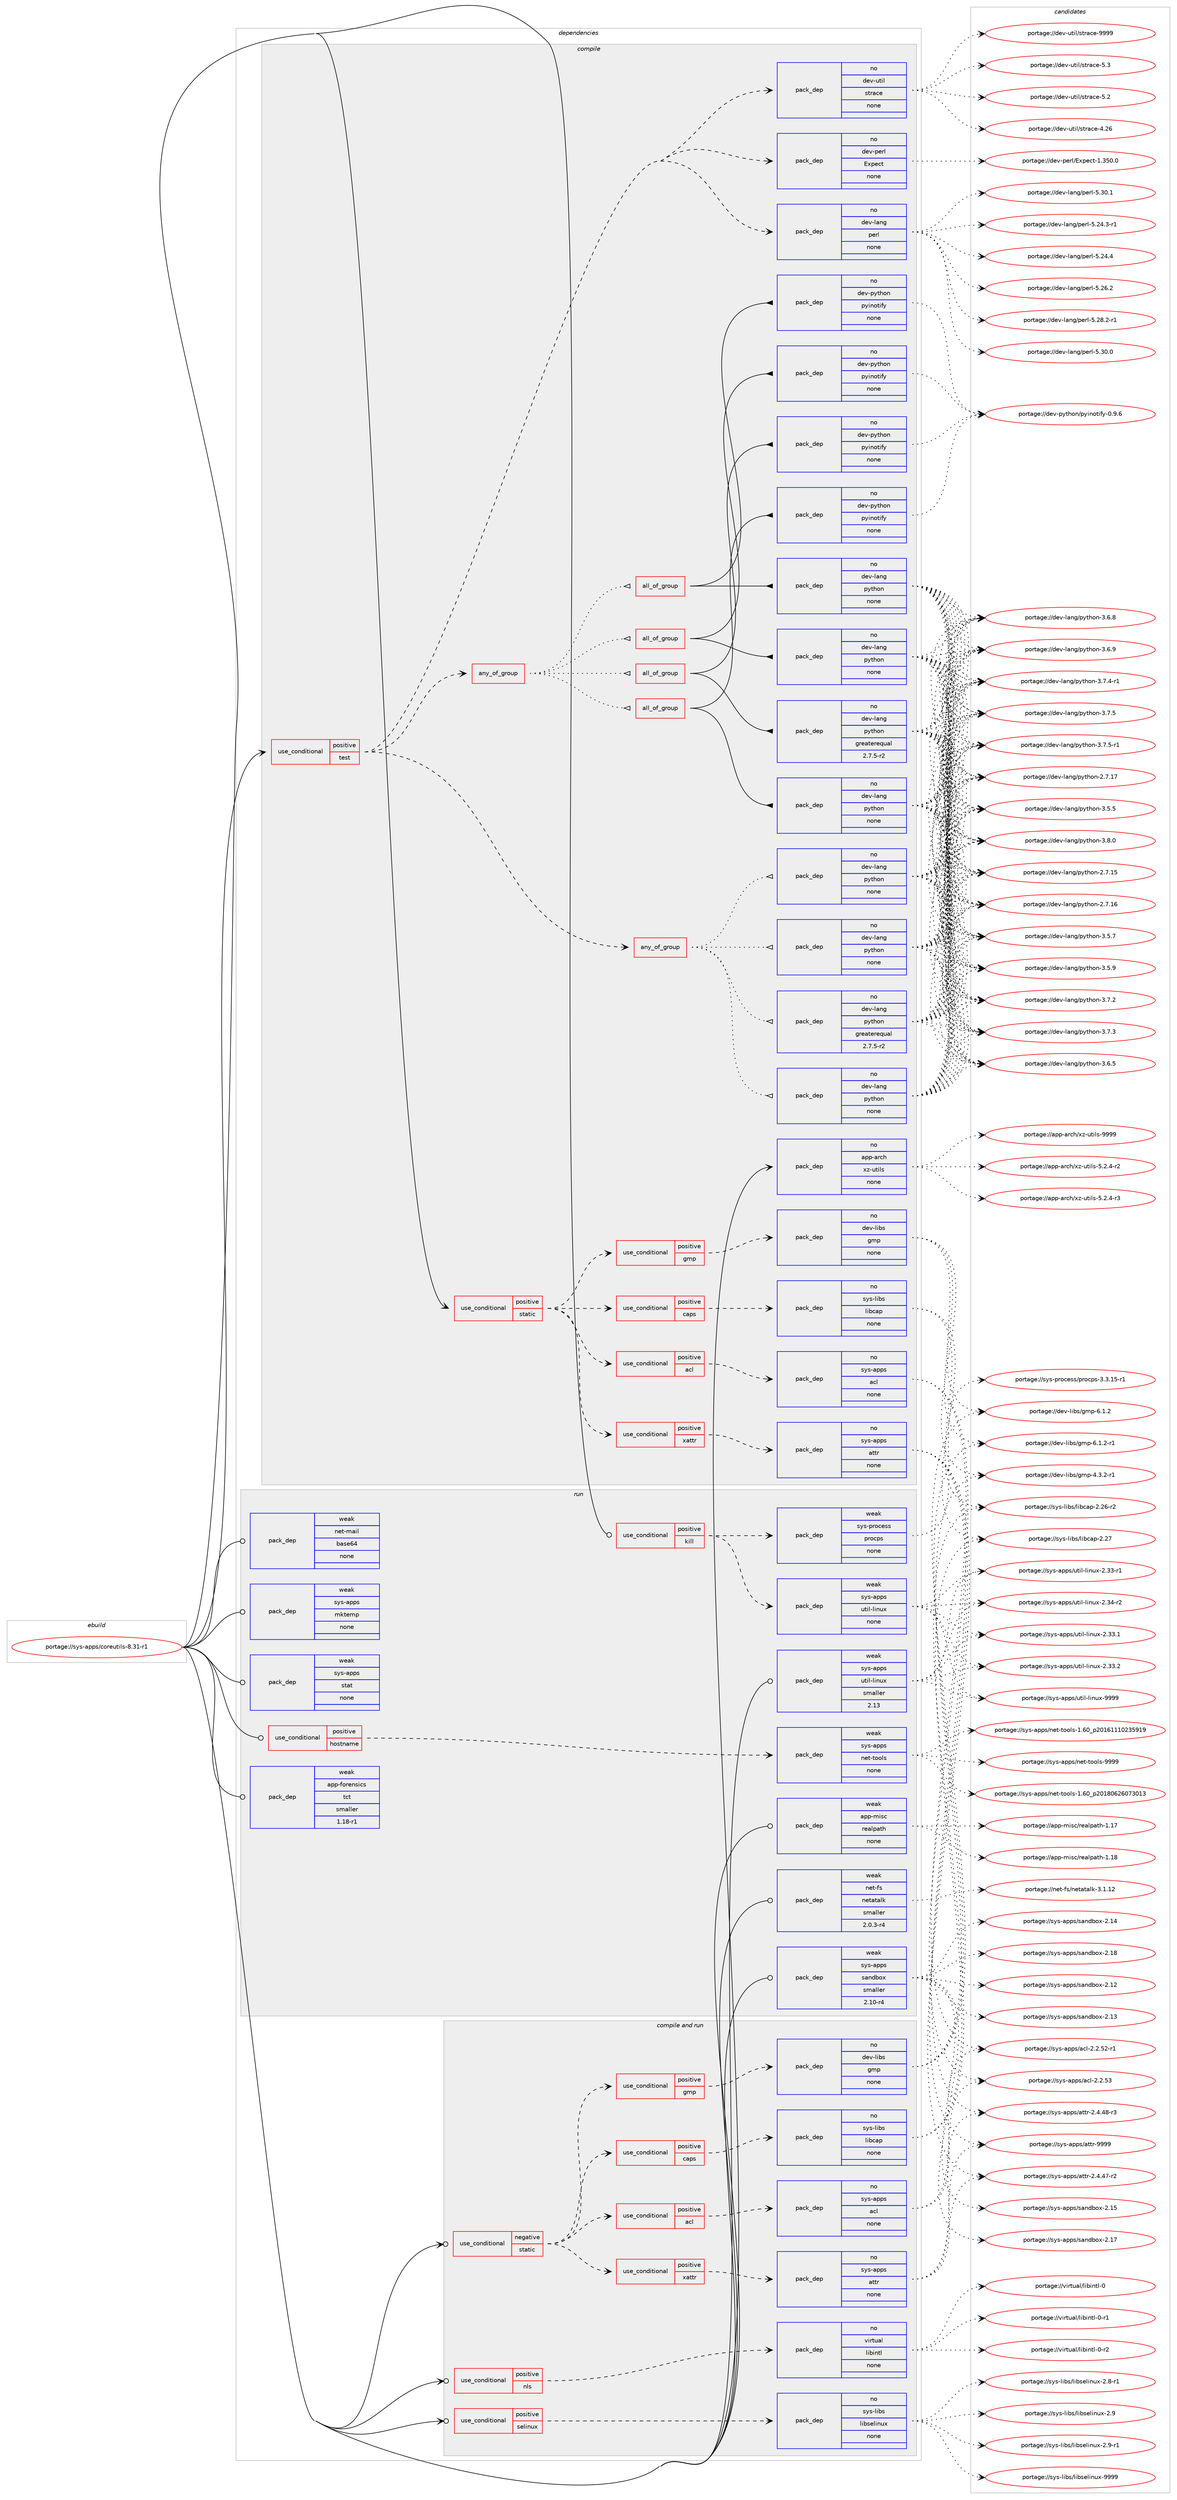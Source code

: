 digraph prolog {

# *************
# Graph options
# *************

newrank=true;
concentrate=true;
compound=true;
graph [rankdir=LR,fontname=Helvetica,fontsize=10,ranksep=1.5];#, ranksep=2.5, nodesep=0.2];
edge  [arrowhead=vee];
node  [fontname=Helvetica,fontsize=10];

# **********
# The ebuild
# **********

subgraph cluster_leftcol {
color=gray;
rank=same;
label=<<i>ebuild</i>>;
id [label="portage://sys-apps/coreutils-8.31-r1", color=red, width=4, href="../sys-apps/coreutils-8.31-r1.svg"];
}

# ****************
# The dependencies
# ****************

subgraph cluster_midcol {
color=gray;
label=<<i>dependencies</i>>;
subgraph cluster_compile {
fillcolor="#eeeeee";
style=filled;
label=<<i>compile</i>>;
subgraph cond98831 {
dependency407066 [label=<<TABLE BORDER="0" CELLBORDER="1" CELLSPACING="0" CELLPADDING="4"><TR><TD ROWSPAN="3" CELLPADDING="10">use_conditional</TD></TR><TR><TD>positive</TD></TR><TR><TD>static</TD></TR></TABLE>>, shape=none, color=red];
subgraph cond98832 {
dependency407067 [label=<<TABLE BORDER="0" CELLBORDER="1" CELLSPACING="0" CELLPADDING="4"><TR><TD ROWSPAN="3" CELLPADDING="10">use_conditional</TD></TR><TR><TD>positive</TD></TR><TR><TD>acl</TD></TR></TABLE>>, shape=none, color=red];
subgraph pack301430 {
dependency407068 [label=<<TABLE BORDER="0" CELLBORDER="1" CELLSPACING="0" CELLPADDING="4" WIDTH="220"><TR><TD ROWSPAN="6" CELLPADDING="30">pack_dep</TD></TR><TR><TD WIDTH="110">no</TD></TR><TR><TD>sys-apps</TD></TR><TR><TD>acl</TD></TR><TR><TD>none</TD></TR><TR><TD></TD></TR></TABLE>>, shape=none, color=blue];
}
dependency407067:e -> dependency407068:w [weight=20,style="dashed",arrowhead="vee"];
}
dependency407066:e -> dependency407067:w [weight=20,style="dashed",arrowhead="vee"];
subgraph cond98833 {
dependency407069 [label=<<TABLE BORDER="0" CELLBORDER="1" CELLSPACING="0" CELLPADDING="4"><TR><TD ROWSPAN="3" CELLPADDING="10">use_conditional</TD></TR><TR><TD>positive</TD></TR><TR><TD>caps</TD></TR></TABLE>>, shape=none, color=red];
subgraph pack301431 {
dependency407070 [label=<<TABLE BORDER="0" CELLBORDER="1" CELLSPACING="0" CELLPADDING="4" WIDTH="220"><TR><TD ROWSPAN="6" CELLPADDING="30">pack_dep</TD></TR><TR><TD WIDTH="110">no</TD></TR><TR><TD>sys-libs</TD></TR><TR><TD>libcap</TD></TR><TR><TD>none</TD></TR><TR><TD></TD></TR></TABLE>>, shape=none, color=blue];
}
dependency407069:e -> dependency407070:w [weight=20,style="dashed",arrowhead="vee"];
}
dependency407066:e -> dependency407069:w [weight=20,style="dashed",arrowhead="vee"];
subgraph cond98834 {
dependency407071 [label=<<TABLE BORDER="0" CELLBORDER="1" CELLSPACING="0" CELLPADDING="4"><TR><TD ROWSPAN="3" CELLPADDING="10">use_conditional</TD></TR><TR><TD>positive</TD></TR><TR><TD>gmp</TD></TR></TABLE>>, shape=none, color=red];
subgraph pack301432 {
dependency407072 [label=<<TABLE BORDER="0" CELLBORDER="1" CELLSPACING="0" CELLPADDING="4" WIDTH="220"><TR><TD ROWSPAN="6" CELLPADDING="30">pack_dep</TD></TR><TR><TD WIDTH="110">no</TD></TR><TR><TD>dev-libs</TD></TR><TR><TD>gmp</TD></TR><TR><TD>none</TD></TR><TR><TD></TD></TR></TABLE>>, shape=none, color=blue];
}
dependency407071:e -> dependency407072:w [weight=20,style="dashed",arrowhead="vee"];
}
dependency407066:e -> dependency407071:w [weight=20,style="dashed",arrowhead="vee"];
subgraph cond98835 {
dependency407073 [label=<<TABLE BORDER="0" CELLBORDER="1" CELLSPACING="0" CELLPADDING="4"><TR><TD ROWSPAN="3" CELLPADDING="10">use_conditional</TD></TR><TR><TD>positive</TD></TR><TR><TD>xattr</TD></TR></TABLE>>, shape=none, color=red];
subgraph pack301433 {
dependency407074 [label=<<TABLE BORDER="0" CELLBORDER="1" CELLSPACING="0" CELLPADDING="4" WIDTH="220"><TR><TD ROWSPAN="6" CELLPADDING="30">pack_dep</TD></TR><TR><TD WIDTH="110">no</TD></TR><TR><TD>sys-apps</TD></TR><TR><TD>attr</TD></TR><TR><TD>none</TD></TR><TR><TD></TD></TR></TABLE>>, shape=none, color=blue];
}
dependency407073:e -> dependency407074:w [weight=20,style="dashed",arrowhead="vee"];
}
dependency407066:e -> dependency407073:w [weight=20,style="dashed",arrowhead="vee"];
}
id:e -> dependency407066:w [weight=20,style="solid",arrowhead="vee"];
subgraph cond98836 {
dependency407075 [label=<<TABLE BORDER="0" CELLBORDER="1" CELLSPACING="0" CELLPADDING="4"><TR><TD ROWSPAN="3" CELLPADDING="10">use_conditional</TD></TR><TR><TD>positive</TD></TR><TR><TD>test</TD></TR></TABLE>>, shape=none, color=red];
subgraph pack301434 {
dependency407076 [label=<<TABLE BORDER="0" CELLBORDER="1" CELLSPACING="0" CELLPADDING="4" WIDTH="220"><TR><TD ROWSPAN="6" CELLPADDING="30">pack_dep</TD></TR><TR><TD WIDTH="110">no</TD></TR><TR><TD>dev-lang</TD></TR><TR><TD>perl</TD></TR><TR><TD>none</TD></TR><TR><TD></TD></TR></TABLE>>, shape=none, color=blue];
}
dependency407075:e -> dependency407076:w [weight=20,style="dashed",arrowhead="vee"];
subgraph pack301435 {
dependency407077 [label=<<TABLE BORDER="0" CELLBORDER="1" CELLSPACING="0" CELLPADDING="4" WIDTH="220"><TR><TD ROWSPAN="6" CELLPADDING="30">pack_dep</TD></TR><TR><TD WIDTH="110">no</TD></TR><TR><TD>dev-perl</TD></TR><TR><TD>Expect</TD></TR><TR><TD>none</TD></TR><TR><TD></TD></TR></TABLE>>, shape=none, color=blue];
}
dependency407075:e -> dependency407077:w [weight=20,style="dashed",arrowhead="vee"];
subgraph pack301436 {
dependency407078 [label=<<TABLE BORDER="0" CELLBORDER="1" CELLSPACING="0" CELLPADDING="4" WIDTH="220"><TR><TD ROWSPAN="6" CELLPADDING="30">pack_dep</TD></TR><TR><TD WIDTH="110">no</TD></TR><TR><TD>dev-util</TD></TR><TR><TD>strace</TD></TR><TR><TD>none</TD></TR><TR><TD></TD></TR></TABLE>>, shape=none, color=blue];
}
dependency407075:e -> dependency407078:w [weight=20,style="dashed",arrowhead="vee"];
subgraph any6591 {
dependency407079 [label=<<TABLE BORDER="0" CELLBORDER="1" CELLSPACING="0" CELLPADDING="4"><TR><TD CELLPADDING="10">any_of_group</TD></TR></TABLE>>, shape=none, color=red];subgraph pack301437 {
dependency407080 [label=<<TABLE BORDER="0" CELLBORDER="1" CELLSPACING="0" CELLPADDING="4" WIDTH="220"><TR><TD ROWSPAN="6" CELLPADDING="30">pack_dep</TD></TR><TR><TD WIDTH="110">no</TD></TR><TR><TD>dev-lang</TD></TR><TR><TD>python</TD></TR><TR><TD>none</TD></TR><TR><TD></TD></TR></TABLE>>, shape=none, color=blue];
}
dependency407079:e -> dependency407080:w [weight=20,style="dotted",arrowhead="oinv"];
subgraph pack301438 {
dependency407081 [label=<<TABLE BORDER="0" CELLBORDER="1" CELLSPACING="0" CELLPADDING="4" WIDTH="220"><TR><TD ROWSPAN="6" CELLPADDING="30">pack_dep</TD></TR><TR><TD WIDTH="110">no</TD></TR><TR><TD>dev-lang</TD></TR><TR><TD>python</TD></TR><TR><TD>none</TD></TR><TR><TD></TD></TR></TABLE>>, shape=none, color=blue];
}
dependency407079:e -> dependency407081:w [weight=20,style="dotted",arrowhead="oinv"];
subgraph pack301439 {
dependency407082 [label=<<TABLE BORDER="0" CELLBORDER="1" CELLSPACING="0" CELLPADDING="4" WIDTH="220"><TR><TD ROWSPAN="6" CELLPADDING="30">pack_dep</TD></TR><TR><TD WIDTH="110">no</TD></TR><TR><TD>dev-lang</TD></TR><TR><TD>python</TD></TR><TR><TD>none</TD></TR><TR><TD></TD></TR></TABLE>>, shape=none, color=blue];
}
dependency407079:e -> dependency407082:w [weight=20,style="dotted",arrowhead="oinv"];
subgraph pack301440 {
dependency407083 [label=<<TABLE BORDER="0" CELLBORDER="1" CELLSPACING="0" CELLPADDING="4" WIDTH="220"><TR><TD ROWSPAN="6" CELLPADDING="30">pack_dep</TD></TR><TR><TD WIDTH="110">no</TD></TR><TR><TD>dev-lang</TD></TR><TR><TD>python</TD></TR><TR><TD>greaterequal</TD></TR><TR><TD>2.7.5-r2</TD></TR></TABLE>>, shape=none, color=blue];
}
dependency407079:e -> dependency407083:w [weight=20,style="dotted",arrowhead="oinv"];
}
dependency407075:e -> dependency407079:w [weight=20,style="dashed",arrowhead="vee"];
subgraph any6592 {
dependency407084 [label=<<TABLE BORDER="0" CELLBORDER="1" CELLSPACING="0" CELLPADDING="4"><TR><TD CELLPADDING="10">any_of_group</TD></TR></TABLE>>, shape=none, color=red];subgraph all217 {
dependency407085 [label=<<TABLE BORDER="0" CELLBORDER="1" CELLSPACING="0" CELLPADDING="4"><TR><TD CELLPADDING="10">all_of_group</TD></TR></TABLE>>, shape=none, color=red];subgraph pack301441 {
dependency407086 [label=<<TABLE BORDER="0" CELLBORDER="1" CELLSPACING="0" CELLPADDING="4" WIDTH="220"><TR><TD ROWSPAN="6" CELLPADDING="30">pack_dep</TD></TR><TR><TD WIDTH="110">no</TD></TR><TR><TD>dev-lang</TD></TR><TR><TD>python</TD></TR><TR><TD>none</TD></TR><TR><TD></TD></TR></TABLE>>, shape=none, color=blue];
}
dependency407085:e -> dependency407086:w [weight=20,style="solid",arrowhead="inv"];
subgraph pack301442 {
dependency407087 [label=<<TABLE BORDER="0" CELLBORDER="1" CELLSPACING="0" CELLPADDING="4" WIDTH="220"><TR><TD ROWSPAN="6" CELLPADDING="30">pack_dep</TD></TR><TR><TD WIDTH="110">no</TD></TR><TR><TD>dev-python</TD></TR><TR><TD>pyinotify</TD></TR><TR><TD>none</TD></TR><TR><TD></TD></TR></TABLE>>, shape=none, color=blue];
}
dependency407085:e -> dependency407087:w [weight=20,style="solid",arrowhead="inv"];
}
dependency407084:e -> dependency407085:w [weight=20,style="dotted",arrowhead="oinv"];
subgraph all218 {
dependency407088 [label=<<TABLE BORDER="0" CELLBORDER="1" CELLSPACING="0" CELLPADDING="4"><TR><TD CELLPADDING="10">all_of_group</TD></TR></TABLE>>, shape=none, color=red];subgraph pack301443 {
dependency407089 [label=<<TABLE BORDER="0" CELLBORDER="1" CELLSPACING="0" CELLPADDING="4" WIDTH="220"><TR><TD ROWSPAN="6" CELLPADDING="30">pack_dep</TD></TR><TR><TD WIDTH="110">no</TD></TR><TR><TD>dev-lang</TD></TR><TR><TD>python</TD></TR><TR><TD>none</TD></TR><TR><TD></TD></TR></TABLE>>, shape=none, color=blue];
}
dependency407088:e -> dependency407089:w [weight=20,style="solid",arrowhead="inv"];
subgraph pack301444 {
dependency407090 [label=<<TABLE BORDER="0" CELLBORDER="1" CELLSPACING="0" CELLPADDING="4" WIDTH="220"><TR><TD ROWSPAN="6" CELLPADDING="30">pack_dep</TD></TR><TR><TD WIDTH="110">no</TD></TR><TR><TD>dev-python</TD></TR><TR><TD>pyinotify</TD></TR><TR><TD>none</TD></TR><TR><TD></TD></TR></TABLE>>, shape=none, color=blue];
}
dependency407088:e -> dependency407090:w [weight=20,style="solid",arrowhead="inv"];
}
dependency407084:e -> dependency407088:w [weight=20,style="dotted",arrowhead="oinv"];
subgraph all219 {
dependency407091 [label=<<TABLE BORDER="0" CELLBORDER="1" CELLSPACING="0" CELLPADDING="4"><TR><TD CELLPADDING="10">all_of_group</TD></TR></TABLE>>, shape=none, color=red];subgraph pack301445 {
dependency407092 [label=<<TABLE BORDER="0" CELLBORDER="1" CELLSPACING="0" CELLPADDING="4" WIDTH="220"><TR><TD ROWSPAN="6" CELLPADDING="30">pack_dep</TD></TR><TR><TD WIDTH="110">no</TD></TR><TR><TD>dev-lang</TD></TR><TR><TD>python</TD></TR><TR><TD>none</TD></TR><TR><TD></TD></TR></TABLE>>, shape=none, color=blue];
}
dependency407091:e -> dependency407092:w [weight=20,style="solid",arrowhead="inv"];
subgraph pack301446 {
dependency407093 [label=<<TABLE BORDER="0" CELLBORDER="1" CELLSPACING="0" CELLPADDING="4" WIDTH="220"><TR><TD ROWSPAN="6" CELLPADDING="30">pack_dep</TD></TR><TR><TD WIDTH="110">no</TD></TR><TR><TD>dev-python</TD></TR><TR><TD>pyinotify</TD></TR><TR><TD>none</TD></TR><TR><TD></TD></TR></TABLE>>, shape=none, color=blue];
}
dependency407091:e -> dependency407093:w [weight=20,style="solid",arrowhead="inv"];
}
dependency407084:e -> dependency407091:w [weight=20,style="dotted",arrowhead="oinv"];
subgraph all220 {
dependency407094 [label=<<TABLE BORDER="0" CELLBORDER="1" CELLSPACING="0" CELLPADDING="4"><TR><TD CELLPADDING="10">all_of_group</TD></TR></TABLE>>, shape=none, color=red];subgraph pack301447 {
dependency407095 [label=<<TABLE BORDER="0" CELLBORDER="1" CELLSPACING="0" CELLPADDING="4" WIDTH="220"><TR><TD ROWSPAN="6" CELLPADDING="30">pack_dep</TD></TR><TR><TD WIDTH="110">no</TD></TR><TR><TD>dev-lang</TD></TR><TR><TD>python</TD></TR><TR><TD>greaterequal</TD></TR><TR><TD>2.7.5-r2</TD></TR></TABLE>>, shape=none, color=blue];
}
dependency407094:e -> dependency407095:w [weight=20,style="solid",arrowhead="inv"];
subgraph pack301448 {
dependency407096 [label=<<TABLE BORDER="0" CELLBORDER="1" CELLSPACING="0" CELLPADDING="4" WIDTH="220"><TR><TD ROWSPAN="6" CELLPADDING="30">pack_dep</TD></TR><TR><TD WIDTH="110">no</TD></TR><TR><TD>dev-python</TD></TR><TR><TD>pyinotify</TD></TR><TR><TD>none</TD></TR><TR><TD></TD></TR></TABLE>>, shape=none, color=blue];
}
dependency407094:e -> dependency407096:w [weight=20,style="solid",arrowhead="inv"];
}
dependency407084:e -> dependency407094:w [weight=20,style="dotted",arrowhead="oinv"];
}
dependency407075:e -> dependency407084:w [weight=20,style="dashed",arrowhead="vee"];
}
id:e -> dependency407075:w [weight=20,style="solid",arrowhead="vee"];
subgraph pack301449 {
dependency407097 [label=<<TABLE BORDER="0" CELLBORDER="1" CELLSPACING="0" CELLPADDING="4" WIDTH="220"><TR><TD ROWSPAN="6" CELLPADDING="30">pack_dep</TD></TR><TR><TD WIDTH="110">no</TD></TR><TR><TD>app-arch</TD></TR><TR><TD>xz-utils</TD></TR><TR><TD>none</TD></TR><TR><TD></TD></TR></TABLE>>, shape=none, color=blue];
}
id:e -> dependency407097:w [weight=20,style="solid",arrowhead="vee"];
}
subgraph cluster_compileandrun {
fillcolor="#eeeeee";
style=filled;
label=<<i>compile and run</i>>;
subgraph cond98837 {
dependency407098 [label=<<TABLE BORDER="0" CELLBORDER="1" CELLSPACING="0" CELLPADDING="4"><TR><TD ROWSPAN="3" CELLPADDING="10">use_conditional</TD></TR><TR><TD>negative</TD></TR><TR><TD>static</TD></TR></TABLE>>, shape=none, color=red];
subgraph cond98838 {
dependency407099 [label=<<TABLE BORDER="0" CELLBORDER="1" CELLSPACING="0" CELLPADDING="4"><TR><TD ROWSPAN="3" CELLPADDING="10">use_conditional</TD></TR><TR><TD>positive</TD></TR><TR><TD>acl</TD></TR></TABLE>>, shape=none, color=red];
subgraph pack301450 {
dependency407100 [label=<<TABLE BORDER="0" CELLBORDER="1" CELLSPACING="0" CELLPADDING="4" WIDTH="220"><TR><TD ROWSPAN="6" CELLPADDING="30">pack_dep</TD></TR><TR><TD WIDTH="110">no</TD></TR><TR><TD>sys-apps</TD></TR><TR><TD>acl</TD></TR><TR><TD>none</TD></TR><TR><TD></TD></TR></TABLE>>, shape=none, color=blue];
}
dependency407099:e -> dependency407100:w [weight=20,style="dashed",arrowhead="vee"];
}
dependency407098:e -> dependency407099:w [weight=20,style="dashed",arrowhead="vee"];
subgraph cond98839 {
dependency407101 [label=<<TABLE BORDER="0" CELLBORDER="1" CELLSPACING="0" CELLPADDING="4"><TR><TD ROWSPAN="3" CELLPADDING="10">use_conditional</TD></TR><TR><TD>positive</TD></TR><TR><TD>caps</TD></TR></TABLE>>, shape=none, color=red];
subgraph pack301451 {
dependency407102 [label=<<TABLE BORDER="0" CELLBORDER="1" CELLSPACING="0" CELLPADDING="4" WIDTH="220"><TR><TD ROWSPAN="6" CELLPADDING="30">pack_dep</TD></TR><TR><TD WIDTH="110">no</TD></TR><TR><TD>sys-libs</TD></TR><TR><TD>libcap</TD></TR><TR><TD>none</TD></TR><TR><TD></TD></TR></TABLE>>, shape=none, color=blue];
}
dependency407101:e -> dependency407102:w [weight=20,style="dashed",arrowhead="vee"];
}
dependency407098:e -> dependency407101:w [weight=20,style="dashed",arrowhead="vee"];
subgraph cond98840 {
dependency407103 [label=<<TABLE BORDER="0" CELLBORDER="1" CELLSPACING="0" CELLPADDING="4"><TR><TD ROWSPAN="3" CELLPADDING="10">use_conditional</TD></TR><TR><TD>positive</TD></TR><TR><TD>gmp</TD></TR></TABLE>>, shape=none, color=red];
subgraph pack301452 {
dependency407104 [label=<<TABLE BORDER="0" CELLBORDER="1" CELLSPACING="0" CELLPADDING="4" WIDTH="220"><TR><TD ROWSPAN="6" CELLPADDING="30">pack_dep</TD></TR><TR><TD WIDTH="110">no</TD></TR><TR><TD>dev-libs</TD></TR><TR><TD>gmp</TD></TR><TR><TD>none</TD></TR><TR><TD></TD></TR></TABLE>>, shape=none, color=blue];
}
dependency407103:e -> dependency407104:w [weight=20,style="dashed",arrowhead="vee"];
}
dependency407098:e -> dependency407103:w [weight=20,style="dashed",arrowhead="vee"];
subgraph cond98841 {
dependency407105 [label=<<TABLE BORDER="0" CELLBORDER="1" CELLSPACING="0" CELLPADDING="4"><TR><TD ROWSPAN="3" CELLPADDING="10">use_conditional</TD></TR><TR><TD>positive</TD></TR><TR><TD>xattr</TD></TR></TABLE>>, shape=none, color=red];
subgraph pack301453 {
dependency407106 [label=<<TABLE BORDER="0" CELLBORDER="1" CELLSPACING="0" CELLPADDING="4" WIDTH="220"><TR><TD ROWSPAN="6" CELLPADDING="30">pack_dep</TD></TR><TR><TD WIDTH="110">no</TD></TR><TR><TD>sys-apps</TD></TR><TR><TD>attr</TD></TR><TR><TD>none</TD></TR><TR><TD></TD></TR></TABLE>>, shape=none, color=blue];
}
dependency407105:e -> dependency407106:w [weight=20,style="dashed",arrowhead="vee"];
}
dependency407098:e -> dependency407105:w [weight=20,style="dashed",arrowhead="vee"];
}
id:e -> dependency407098:w [weight=20,style="solid",arrowhead="odotvee"];
subgraph cond98842 {
dependency407107 [label=<<TABLE BORDER="0" CELLBORDER="1" CELLSPACING="0" CELLPADDING="4"><TR><TD ROWSPAN="3" CELLPADDING="10">use_conditional</TD></TR><TR><TD>positive</TD></TR><TR><TD>nls</TD></TR></TABLE>>, shape=none, color=red];
subgraph pack301454 {
dependency407108 [label=<<TABLE BORDER="0" CELLBORDER="1" CELLSPACING="0" CELLPADDING="4" WIDTH="220"><TR><TD ROWSPAN="6" CELLPADDING="30">pack_dep</TD></TR><TR><TD WIDTH="110">no</TD></TR><TR><TD>virtual</TD></TR><TR><TD>libintl</TD></TR><TR><TD>none</TD></TR><TR><TD></TD></TR></TABLE>>, shape=none, color=blue];
}
dependency407107:e -> dependency407108:w [weight=20,style="dashed",arrowhead="vee"];
}
id:e -> dependency407107:w [weight=20,style="solid",arrowhead="odotvee"];
subgraph cond98843 {
dependency407109 [label=<<TABLE BORDER="0" CELLBORDER="1" CELLSPACING="0" CELLPADDING="4"><TR><TD ROWSPAN="3" CELLPADDING="10">use_conditional</TD></TR><TR><TD>positive</TD></TR><TR><TD>selinux</TD></TR></TABLE>>, shape=none, color=red];
subgraph pack301455 {
dependency407110 [label=<<TABLE BORDER="0" CELLBORDER="1" CELLSPACING="0" CELLPADDING="4" WIDTH="220"><TR><TD ROWSPAN="6" CELLPADDING="30">pack_dep</TD></TR><TR><TD WIDTH="110">no</TD></TR><TR><TD>sys-libs</TD></TR><TR><TD>libselinux</TD></TR><TR><TD>none</TD></TR><TR><TD></TD></TR></TABLE>>, shape=none, color=blue];
}
dependency407109:e -> dependency407110:w [weight=20,style="dashed",arrowhead="vee"];
}
id:e -> dependency407109:w [weight=20,style="solid",arrowhead="odotvee"];
}
subgraph cluster_run {
fillcolor="#eeeeee";
style=filled;
label=<<i>run</i>>;
subgraph cond98844 {
dependency407111 [label=<<TABLE BORDER="0" CELLBORDER="1" CELLSPACING="0" CELLPADDING="4"><TR><TD ROWSPAN="3" CELLPADDING="10">use_conditional</TD></TR><TR><TD>positive</TD></TR><TR><TD>hostname</TD></TR></TABLE>>, shape=none, color=red];
subgraph pack301456 {
dependency407112 [label=<<TABLE BORDER="0" CELLBORDER="1" CELLSPACING="0" CELLPADDING="4" WIDTH="220"><TR><TD ROWSPAN="6" CELLPADDING="30">pack_dep</TD></TR><TR><TD WIDTH="110">weak</TD></TR><TR><TD>sys-apps</TD></TR><TR><TD>net-tools</TD></TR><TR><TD>none</TD></TR><TR><TD></TD></TR></TABLE>>, shape=none, color=blue];
}
dependency407111:e -> dependency407112:w [weight=20,style="dashed",arrowhead="vee"];
}
id:e -> dependency407111:w [weight=20,style="solid",arrowhead="odot"];
subgraph cond98845 {
dependency407113 [label=<<TABLE BORDER="0" CELLBORDER="1" CELLSPACING="0" CELLPADDING="4"><TR><TD ROWSPAN="3" CELLPADDING="10">use_conditional</TD></TR><TR><TD>positive</TD></TR><TR><TD>kill</TD></TR></TABLE>>, shape=none, color=red];
subgraph pack301457 {
dependency407114 [label=<<TABLE BORDER="0" CELLBORDER="1" CELLSPACING="0" CELLPADDING="4" WIDTH="220"><TR><TD ROWSPAN="6" CELLPADDING="30">pack_dep</TD></TR><TR><TD WIDTH="110">weak</TD></TR><TR><TD>sys-apps</TD></TR><TR><TD>util-linux</TD></TR><TR><TD>none</TD></TR><TR><TD></TD></TR></TABLE>>, shape=none, color=blue];
}
dependency407113:e -> dependency407114:w [weight=20,style="dashed",arrowhead="vee"];
subgraph pack301458 {
dependency407115 [label=<<TABLE BORDER="0" CELLBORDER="1" CELLSPACING="0" CELLPADDING="4" WIDTH="220"><TR><TD ROWSPAN="6" CELLPADDING="30">pack_dep</TD></TR><TR><TD WIDTH="110">weak</TD></TR><TR><TD>sys-process</TD></TR><TR><TD>procps</TD></TR><TR><TD>none</TD></TR><TR><TD></TD></TR></TABLE>>, shape=none, color=blue];
}
dependency407113:e -> dependency407115:w [weight=20,style="dashed",arrowhead="vee"];
}
id:e -> dependency407113:w [weight=20,style="solid",arrowhead="odot"];
subgraph pack301459 {
dependency407116 [label=<<TABLE BORDER="0" CELLBORDER="1" CELLSPACING="0" CELLPADDING="4" WIDTH="220"><TR><TD ROWSPAN="6" CELLPADDING="30">pack_dep</TD></TR><TR><TD WIDTH="110">weak</TD></TR><TR><TD>app-forensics</TD></TR><TR><TD>tct</TD></TR><TR><TD>smaller</TD></TR><TR><TD>1.18-r1</TD></TR></TABLE>>, shape=none, color=blue];
}
id:e -> dependency407116:w [weight=20,style="solid",arrowhead="odot"];
subgraph pack301460 {
dependency407117 [label=<<TABLE BORDER="0" CELLBORDER="1" CELLSPACING="0" CELLPADDING="4" WIDTH="220"><TR><TD ROWSPAN="6" CELLPADDING="30">pack_dep</TD></TR><TR><TD WIDTH="110">weak</TD></TR><TR><TD>app-misc</TD></TR><TR><TD>realpath</TD></TR><TR><TD>none</TD></TR><TR><TD></TD></TR></TABLE>>, shape=none, color=blue];
}
id:e -> dependency407117:w [weight=20,style="solid",arrowhead="odot"];
subgraph pack301461 {
dependency407118 [label=<<TABLE BORDER="0" CELLBORDER="1" CELLSPACING="0" CELLPADDING="4" WIDTH="220"><TR><TD ROWSPAN="6" CELLPADDING="30">pack_dep</TD></TR><TR><TD WIDTH="110">weak</TD></TR><TR><TD>net-fs</TD></TR><TR><TD>netatalk</TD></TR><TR><TD>smaller</TD></TR><TR><TD>2.0.3-r4</TD></TR></TABLE>>, shape=none, color=blue];
}
id:e -> dependency407118:w [weight=20,style="solid",arrowhead="odot"];
subgraph pack301462 {
dependency407119 [label=<<TABLE BORDER="0" CELLBORDER="1" CELLSPACING="0" CELLPADDING="4" WIDTH="220"><TR><TD ROWSPAN="6" CELLPADDING="30">pack_dep</TD></TR><TR><TD WIDTH="110">weak</TD></TR><TR><TD>net-mail</TD></TR><TR><TD>base64</TD></TR><TR><TD>none</TD></TR><TR><TD></TD></TR></TABLE>>, shape=none, color=blue];
}
id:e -> dependency407119:w [weight=20,style="solid",arrowhead="odot"];
subgraph pack301463 {
dependency407120 [label=<<TABLE BORDER="0" CELLBORDER="1" CELLSPACING="0" CELLPADDING="4" WIDTH="220"><TR><TD ROWSPAN="6" CELLPADDING="30">pack_dep</TD></TR><TR><TD WIDTH="110">weak</TD></TR><TR><TD>sys-apps</TD></TR><TR><TD>mktemp</TD></TR><TR><TD>none</TD></TR><TR><TD></TD></TR></TABLE>>, shape=none, color=blue];
}
id:e -> dependency407120:w [weight=20,style="solid",arrowhead="odot"];
subgraph pack301464 {
dependency407121 [label=<<TABLE BORDER="0" CELLBORDER="1" CELLSPACING="0" CELLPADDING="4" WIDTH="220"><TR><TD ROWSPAN="6" CELLPADDING="30">pack_dep</TD></TR><TR><TD WIDTH="110">weak</TD></TR><TR><TD>sys-apps</TD></TR><TR><TD>sandbox</TD></TR><TR><TD>smaller</TD></TR><TR><TD>2.10-r4</TD></TR></TABLE>>, shape=none, color=blue];
}
id:e -> dependency407121:w [weight=20,style="solid",arrowhead="odot"];
subgraph pack301465 {
dependency407122 [label=<<TABLE BORDER="0" CELLBORDER="1" CELLSPACING="0" CELLPADDING="4" WIDTH="220"><TR><TD ROWSPAN="6" CELLPADDING="30">pack_dep</TD></TR><TR><TD WIDTH="110">weak</TD></TR><TR><TD>sys-apps</TD></TR><TR><TD>stat</TD></TR><TR><TD>none</TD></TR><TR><TD></TD></TR></TABLE>>, shape=none, color=blue];
}
id:e -> dependency407122:w [weight=20,style="solid",arrowhead="odot"];
subgraph pack301466 {
dependency407123 [label=<<TABLE BORDER="0" CELLBORDER="1" CELLSPACING="0" CELLPADDING="4" WIDTH="220"><TR><TD ROWSPAN="6" CELLPADDING="30">pack_dep</TD></TR><TR><TD WIDTH="110">weak</TD></TR><TR><TD>sys-apps</TD></TR><TR><TD>util-linux</TD></TR><TR><TD>smaller</TD></TR><TR><TD>2.13</TD></TR></TABLE>>, shape=none, color=blue];
}
id:e -> dependency407123:w [weight=20,style="solid",arrowhead="odot"];
}
}

# **************
# The candidates
# **************

subgraph cluster_choices {
rank=same;
color=gray;
label=<<i>candidates</i>>;

subgraph choice301430 {
color=black;
nodesep=1;
choiceportage1151211154597112112115479799108455046504653504511449 [label="portage://sys-apps/acl-2.2.52-r1", color=red, width=4,href="../sys-apps/acl-2.2.52-r1.svg"];
choiceportage115121115459711211211547979910845504650465351 [label="portage://sys-apps/acl-2.2.53", color=red, width=4,href="../sys-apps/acl-2.2.53.svg"];
dependency407068:e -> choiceportage1151211154597112112115479799108455046504653504511449:w [style=dotted,weight="100"];
dependency407068:e -> choiceportage115121115459711211211547979910845504650465351:w [style=dotted,weight="100"];
}
subgraph choice301431 {
color=black;
nodesep=1;
choiceportage11512111545108105981154710810598999711245504650544511450 [label="portage://sys-libs/libcap-2.26-r2", color=red, width=4,href="../sys-libs/libcap-2.26-r2.svg"];
choiceportage1151211154510810598115471081059899971124550465055 [label="portage://sys-libs/libcap-2.27", color=red, width=4,href="../sys-libs/libcap-2.27.svg"];
dependency407070:e -> choiceportage11512111545108105981154710810598999711245504650544511450:w [style=dotted,weight="100"];
dependency407070:e -> choiceportage1151211154510810598115471081059899971124550465055:w [style=dotted,weight="100"];
}
subgraph choice301432 {
color=black;
nodesep=1;
choiceportage1001011184510810598115471031091124552465146504511449 [label="portage://dev-libs/gmp-4.3.2-r1", color=red, width=4,href="../dev-libs/gmp-4.3.2-r1.svg"];
choiceportage100101118451081059811547103109112455446494650 [label="portage://dev-libs/gmp-6.1.2", color=red, width=4,href="../dev-libs/gmp-6.1.2.svg"];
choiceportage1001011184510810598115471031091124554464946504511449 [label="portage://dev-libs/gmp-6.1.2-r1", color=red, width=4,href="../dev-libs/gmp-6.1.2-r1.svg"];
dependency407072:e -> choiceportage1001011184510810598115471031091124552465146504511449:w [style=dotted,weight="100"];
dependency407072:e -> choiceportage100101118451081059811547103109112455446494650:w [style=dotted,weight="100"];
dependency407072:e -> choiceportage1001011184510810598115471031091124554464946504511449:w [style=dotted,weight="100"];
}
subgraph choice301433 {
color=black;
nodesep=1;
choiceportage11512111545971121121154797116116114455046524652554511450 [label="portage://sys-apps/attr-2.4.47-r2", color=red, width=4,href="../sys-apps/attr-2.4.47-r2.svg"];
choiceportage11512111545971121121154797116116114455046524652564511451 [label="portage://sys-apps/attr-2.4.48-r3", color=red, width=4,href="../sys-apps/attr-2.4.48-r3.svg"];
choiceportage115121115459711211211547971161161144557575757 [label="portage://sys-apps/attr-9999", color=red, width=4,href="../sys-apps/attr-9999.svg"];
dependency407074:e -> choiceportage11512111545971121121154797116116114455046524652554511450:w [style=dotted,weight="100"];
dependency407074:e -> choiceportage11512111545971121121154797116116114455046524652564511451:w [style=dotted,weight="100"];
dependency407074:e -> choiceportage115121115459711211211547971161161144557575757:w [style=dotted,weight="100"];
}
subgraph choice301434 {
color=black;
nodesep=1;
choiceportage100101118451089711010347112101114108455346505246514511449 [label="portage://dev-lang/perl-5.24.3-r1", color=red, width=4,href="../dev-lang/perl-5.24.3-r1.svg"];
choiceportage10010111845108971101034711210111410845534650524652 [label="portage://dev-lang/perl-5.24.4", color=red, width=4,href="../dev-lang/perl-5.24.4.svg"];
choiceportage10010111845108971101034711210111410845534650544650 [label="portage://dev-lang/perl-5.26.2", color=red, width=4,href="../dev-lang/perl-5.26.2.svg"];
choiceportage100101118451089711010347112101114108455346505646504511449 [label="portage://dev-lang/perl-5.28.2-r1", color=red, width=4,href="../dev-lang/perl-5.28.2-r1.svg"];
choiceportage10010111845108971101034711210111410845534651484648 [label="portage://dev-lang/perl-5.30.0", color=red, width=4,href="../dev-lang/perl-5.30.0.svg"];
choiceportage10010111845108971101034711210111410845534651484649 [label="portage://dev-lang/perl-5.30.1", color=red, width=4,href="../dev-lang/perl-5.30.1.svg"];
dependency407076:e -> choiceportage100101118451089711010347112101114108455346505246514511449:w [style=dotted,weight="100"];
dependency407076:e -> choiceportage10010111845108971101034711210111410845534650524652:w [style=dotted,weight="100"];
dependency407076:e -> choiceportage10010111845108971101034711210111410845534650544650:w [style=dotted,weight="100"];
dependency407076:e -> choiceportage100101118451089711010347112101114108455346505646504511449:w [style=dotted,weight="100"];
dependency407076:e -> choiceportage10010111845108971101034711210111410845534651484648:w [style=dotted,weight="100"];
dependency407076:e -> choiceportage10010111845108971101034711210111410845534651484649:w [style=dotted,weight="100"];
}
subgraph choice301435 {
color=black;
nodesep=1;
choiceportage100101118451121011141084769120112101991164549465153484648 [label="portage://dev-perl/Expect-1.350.0", color=red, width=4,href="../dev-perl/Expect-1.350.0.svg"];
dependency407077:e -> choiceportage100101118451121011141084769120112101991164549465153484648:w [style=dotted,weight="100"];
}
subgraph choice301436 {
color=black;
nodesep=1;
choiceportage100101118451171161051084711511611497991014552465054 [label="portage://dev-util/strace-4.26", color=red, width=4,href="../dev-util/strace-4.26.svg"];
choiceportage1001011184511711610510847115116114979910145534650 [label="portage://dev-util/strace-5.2", color=red, width=4,href="../dev-util/strace-5.2.svg"];
choiceportage1001011184511711610510847115116114979910145534651 [label="portage://dev-util/strace-5.3", color=red, width=4,href="../dev-util/strace-5.3.svg"];
choiceportage100101118451171161051084711511611497991014557575757 [label="portage://dev-util/strace-9999", color=red, width=4,href="../dev-util/strace-9999.svg"];
dependency407078:e -> choiceportage100101118451171161051084711511611497991014552465054:w [style=dotted,weight="100"];
dependency407078:e -> choiceportage1001011184511711610510847115116114979910145534650:w [style=dotted,weight="100"];
dependency407078:e -> choiceportage1001011184511711610510847115116114979910145534651:w [style=dotted,weight="100"];
dependency407078:e -> choiceportage100101118451171161051084711511611497991014557575757:w [style=dotted,weight="100"];
}
subgraph choice301437 {
color=black;
nodesep=1;
choiceportage10010111845108971101034711212111610411111045504655464953 [label="portage://dev-lang/python-2.7.15", color=red, width=4,href="../dev-lang/python-2.7.15.svg"];
choiceportage10010111845108971101034711212111610411111045504655464954 [label="portage://dev-lang/python-2.7.16", color=red, width=4,href="../dev-lang/python-2.7.16.svg"];
choiceportage10010111845108971101034711212111610411111045504655464955 [label="portage://dev-lang/python-2.7.17", color=red, width=4,href="../dev-lang/python-2.7.17.svg"];
choiceportage100101118451089711010347112121116104111110455146534653 [label="portage://dev-lang/python-3.5.5", color=red, width=4,href="../dev-lang/python-3.5.5.svg"];
choiceportage100101118451089711010347112121116104111110455146534655 [label="portage://dev-lang/python-3.5.7", color=red, width=4,href="../dev-lang/python-3.5.7.svg"];
choiceportage100101118451089711010347112121116104111110455146534657 [label="portage://dev-lang/python-3.5.9", color=red, width=4,href="../dev-lang/python-3.5.9.svg"];
choiceportage100101118451089711010347112121116104111110455146544653 [label="portage://dev-lang/python-3.6.5", color=red, width=4,href="../dev-lang/python-3.6.5.svg"];
choiceportage100101118451089711010347112121116104111110455146544656 [label="portage://dev-lang/python-3.6.8", color=red, width=4,href="../dev-lang/python-3.6.8.svg"];
choiceportage100101118451089711010347112121116104111110455146544657 [label="portage://dev-lang/python-3.6.9", color=red, width=4,href="../dev-lang/python-3.6.9.svg"];
choiceportage100101118451089711010347112121116104111110455146554650 [label="portage://dev-lang/python-3.7.2", color=red, width=4,href="../dev-lang/python-3.7.2.svg"];
choiceportage100101118451089711010347112121116104111110455146554651 [label="portage://dev-lang/python-3.7.3", color=red, width=4,href="../dev-lang/python-3.7.3.svg"];
choiceportage1001011184510897110103471121211161041111104551465546524511449 [label="portage://dev-lang/python-3.7.4-r1", color=red, width=4,href="../dev-lang/python-3.7.4-r1.svg"];
choiceportage100101118451089711010347112121116104111110455146554653 [label="portage://dev-lang/python-3.7.5", color=red, width=4,href="../dev-lang/python-3.7.5.svg"];
choiceportage1001011184510897110103471121211161041111104551465546534511449 [label="portage://dev-lang/python-3.7.5-r1", color=red, width=4,href="../dev-lang/python-3.7.5-r1.svg"];
choiceportage100101118451089711010347112121116104111110455146564648 [label="portage://dev-lang/python-3.8.0", color=red, width=4,href="../dev-lang/python-3.8.0.svg"];
dependency407080:e -> choiceportage10010111845108971101034711212111610411111045504655464953:w [style=dotted,weight="100"];
dependency407080:e -> choiceportage10010111845108971101034711212111610411111045504655464954:w [style=dotted,weight="100"];
dependency407080:e -> choiceportage10010111845108971101034711212111610411111045504655464955:w [style=dotted,weight="100"];
dependency407080:e -> choiceportage100101118451089711010347112121116104111110455146534653:w [style=dotted,weight="100"];
dependency407080:e -> choiceportage100101118451089711010347112121116104111110455146534655:w [style=dotted,weight="100"];
dependency407080:e -> choiceportage100101118451089711010347112121116104111110455146534657:w [style=dotted,weight="100"];
dependency407080:e -> choiceportage100101118451089711010347112121116104111110455146544653:w [style=dotted,weight="100"];
dependency407080:e -> choiceportage100101118451089711010347112121116104111110455146544656:w [style=dotted,weight="100"];
dependency407080:e -> choiceportage100101118451089711010347112121116104111110455146544657:w [style=dotted,weight="100"];
dependency407080:e -> choiceportage100101118451089711010347112121116104111110455146554650:w [style=dotted,weight="100"];
dependency407080:e -> choiceportage100101118451089711010347112121116104111110455146554651:w [style=dotted,weight="100"];
dependency407080:e -> choiceportage1001011184510897110103471121211161041111104551465546524511449:w [style=dotted,weight="100"];
dependency407080:e -> choiceportage100101118451089711010347112121116104111110455146554653:w [style=dotted,weight="100"];
dependency407080:e -> choiceportage1001011184510897110103471121211161041111104551465546534511449:w [style=dotted,weight="100"];
dependency407080:e -> choiceportage100101118451089711010347112121116104111110455146564648:w [style=dotted,weight="100"];
}
subgraph choice301438 {
color=black;
nodesep=1;
choiceportage10010111845108971101034711212111610411111045504655464953 [label="portage://dev-lang/python-2.7.15", color=red, width=4,href="../dev-lang/python-2.7.15.svg"];
choiceportage10010111845108971101034711212111610411111045504655464954 [label="portage://dev-lang/python-2.7.16", color=red, width=4,href="../dev-lang/python-2.7.16.svg"];
choiceportage10010111845108971101034711212111610411111045504655464955 [label="portage://dev-lang/python-2.7.17", color=red, width=4,href="../dev-lang/python-2.7.17.svg"];
choiceportage100101118451089711010347112121116104111110455146534653 [label="portage://dev-lang/python-3.5.5", color=red, width=4,href="../dev-lang/python-3.5.5.svg"];
choiceportage100101118451089711010347112121116104111110455146534655 [label="portage://dev-lang/python-3.5.7", color=red, width=4,href="../dev-lang/python-3.5.7.svg"];
choiceportage100101118451089711010347112121116104111110455146534657 [label="portage://dev-lang/python-3.5.9", color=red, width=4,href="../dev-lang/python-3.5.9.svg"];
choiceportage100101118451089711010347112121116104111110455146544653 [label="portage://dev-lang/python-3.6.5", color=red, width=4,href="../dev-lang/python-3.6.5.svg"];
choiceportage100101118451089711010347112121116104111110455146544656 [label="portage://dev-lang/python-3.6.8", color=red, width=4,href="../dev-lang/python-3.6.8.svg"];
choiceportage100101118451089711010347112121116104111110455146544657 [label="portage://dev-lang/python-3.6.9", color=red, width=4,href="../dev-lang/python-3.6.9.svg"];
choiceportage100101118451089711010347112121116104111110455146554650 [label="portage://dev-lang/python-3.7.2", color=red, width=4,href="../dev-lang/python-3.7.2.svg"];
choiceportage100101118451089711010347112121116104111110455146554651 [label="portage://dev-lang/python-3.7.3", color=red, width=4,href="../dev-lang/python-3.7.3.svg"];
choiceportage1001011184510897110103471121211161041111104551465546524511449 [label="portage://dev-lang/python-3.7.4-r1", color=red, width=4,href="../dev-lang/python-3.7.4-r1.svg"];
choiceportage100101118451089711010347112121116104111110455146554653 [label="portage://dev-lang/python-3.7.5", color=red, width=4,href="../dev-lang/python-3.7.5.svg"];
choiceportage1001011184510897110103471121211161041111104551465546534511449 [label="portage://dev-lang/python-3.7.5-r1", color=red, width=4,href="../dev-lang/python-3.7.5-r1.svg"];
choiceportage100101118451089711010347112121116104111110455146564648 [label="portage://dev-lang/python-3.8.0", color=red, width=4,href="../dev-lang/python-3.8.0.svg"];
dependency407081:e -> choiceportage10010111845108971101034711212111610411111045504655464953:w [style=dotted,weight="100"];
dependency407081:e -> choiceportage10010111845108971101034711212111610411111045504655464954:w [style=dotted,weight="100"];
dependency407081:e -> choiceportage10010111845108971101034711212111610411111045504655464955:w [style=dotted,weight="100"];
dependency407081:e -> choiceportage100101118451089711010347112121116104111110455146534653:w [style=dotted,weight="100"];
dependency407081:e -> choiceportage100101118451089711010347112121116104111110455146534655:w [style=dotted,weight="100"];
dependency407081:e -> choiceportage100101118451089711010347112121116104111110455146534657:w [style=dotted,weight="100"];
dependency407081:e -> choiceportage100101118451089711010347112121116104111110455146544653:w [style=dotted,weight="100"];
dependency407081:e -> choiceportage100101118451089711010347112121116104111110455146544656:w [style=dotted,weight="100"];
dependency407081:e -> choiceportage100101118451089711010347112121116104111110455146544657:w [style=dotted,weight="100"];
dependency407081:e -> choiceportage100101118451089711010347112121116104111110455146554650:w [style=dotted,weight="100"];
dependency407081:e -> choiceportage100101118451089711010347112121116104111110455146554651:w [style=dotted,weight="100"];
dependency407081:e -> choiceportage1001011184510897110103471121211161041111104551465546524511449:w [style=dotted,weight="100"];
dependency407081:e -> choiceportage100101118451089711010347112121116104111110455146554653:w [style=dotted,weight="100"];
dependency407081:e -> choiceportage1001011184510897110103471121211161041111104551465546534511449:w [style=dotted,weight="100"];
dependency407081:e -> choiceportage100101118451089711010347112121116104111110455146564648:w [style=dotted,weight="100"];
}
subgraph choice301439 {
color=black;
nodesep=1;
choiceportage10010111845108971101034711212111610411111045504655464953 [label="portage://dev-lang/python-2.7.15", color=red, width=4,href="../dev-lang/python-2.7.15.svg"];
choiceportage10010111845108971101034711212111610411111045504655464954 [label="portage://dev-lang/python-2.7.16", color=red, width=4,href="../dev-lang/python-2.7.16.svg"];
choiceportage10010111845108971101034711212111610411111045504655464955 [label="portage://dev-lang/python-2.7.17", color=red, width=4,href="../dev-lang/python-2.7.17.svg"];
choiceportage100101118451089711010347112121116104111110455146534653 [label="portage://dev-lang/python-3.5.5", color=red, width=4,href="../dev-lang/python-3.5.5.svg"];
choiceportage100101118451089711010347112121116104111110455146534655 [label="portage://dev-lang/python-3.5.7", color=red, width=4,href="../dev-lang/python-3.5.7.svg"];
choiceportage100101118451089711010347112121116104111110455146534657 [label="portage://dev-lang/python-3.5.9", color=red, width=4,href="../dev-lang/python-3.5.9.svg"];
choiceportage100101118451089711010347112121116104111110455146544653 [label="portage://dev-lang/python-3.6.5", color=red, width=4,href="../dev-lang/python-3.6.5.svg"];
choiceportage100101118451089711010347112121116104111110455146544656 [label="portage://dev-lang/python-3.6.8", color=red, width=4,href="../dev-lang/python-3.6.8.svg"];
choiceportage100101118451089711010347112121116104111110455146544657 [label="portage://dev-lang/python-3.6.9", color=red, width=4,href="../dev-lang/python-3.6.9.svg"];
choiceportage100101118451089711010347112121116104111110455146554650 [label="portage://dev-lang/python-3.7.2", color=red, width=4,href="../dev-lang/python-3.7.2.svg"];
choiceportage100101118451089711010347112121116104111110455146554651 [label="portage://dev-lang/python-3.7.3", color=red, width=4,href="../dev-lang/python-3.7.3.svg"];
choiceportage1001011184510897110103471121211161041111104551465546524511449 [label="portage://dev-lang/python-3.7.4-r1", color=red, width=4,href="../dev-lang/python-3.7.4-r1.svg"];
choiceportage100101118451089711010347112121116104111110455146554653 [label="portage://dev-lang/python-3.7.5", color=red, width=4,href="../dev-lang/python-3.7.5.svg"];
choiceportage1001011184510897110103471121211161041111104551465546534511449 [label="portage://dev-lang/python-3.7.5-r1", color=red, width=4,href="../dev-lang/python-3.7.5-r1.svg"];
choiceportage100101118451089711010347112121116104111110455146564648 [label="portage://dev-lang/python-3.8.0", color=red, width=4,href="../dev-lang/python-3.8.0.svg"];
dependency407082:e -> choiceportage10010111845108971101034711212111610411111045504655464953:w [style=dotted,weight="100"];
dependency407082:e -> choiceportage10010111845108971101034711212111610411111045504655464954:w [style=dotted,weight="100"];
dependency407082:e -> choiceportage10010111845108971101034711212111610411111045504655464955:w [style=dotted,weight="100"];
dependency407082:e -> choiceportage100101118451089711010347112121116104111110455146534653:w [style=dotted,weight="100"];
dependency407082:e -> choiceportage100101118451089711010347112121116104111110455146534655:w [style=dotted,weight="100"];
dependency407082:e -> choiceportage100101118451089711010347112121116104111110455146534657:w [style=dotted,weight="100"];
dependency407082:e -> choiceportage100101118451089711010347112121116104111110455146544653:w [style=dotted,weight="100"];
dependency407082:e -> choiceportage100101118451089711010347112121116104111110455146544656:w [style=dotted,weight="100"];
dependency407082:e -> choiceportage100101118451089711010347112121116104111110455146544657:w [style=dotted,weight="100"];
dependency407082:e -> choiceportage100101118451089711010347112121116104111110455146554650:w [style=dotted,weight="100"];
dependency407082:e -> choiceportage100101118451089711010347112121116104111110455146554651:w [style=dotted,weight="100"];
dependency407082:e -> choiceportage1001011184510897110103471121211161041111104551465546524511449:w [style=dotted,weight="100"];
dependency407082:e -> choiceportage100101118451089711010347112121116104111110455146554653:w [style=dotted,weight="100"];
dependency407082:e -> choiceportage1001011184510897110103471121211161041111104551465546534511449:w [style=dotted,weight="100"];
dependency407082:e -> choiceportage100101118451089711010347112121116104111110455146564648:w [style=dotted,weight="100"];
}
subgraph choice301440 {
color=black;
nodesep=1;
choiceportage10010111845108971101034711212111610411111045504655464953 [label="portage://dev-lang/python-2.7.15", color=red, width=4,href="../dev-lang/python-2.7.15.svg"];
choiceportage10010111845108971101034711212111610411111045504655464954 [label="portage://dev-lang/python-2.7.16", color=red, width=4,href="../dev-lang/python-2.7.16.svg"];
choiceportage10010111845108971101034711212111610411111045504655464955 [label="portage://dev-lang/python-2.7.17", color=red, width=4,href="../dev-lang/python-2.7.17.svg"];
choiceportage100101118451089711010347112121116104111110455146534653 [label="portage://dev-lang/python-3.5.5", color=red, width=4,href="../dev-lang/python-3.5.5.svg"];
choiceportage100101118451089711010347112121116104111110455146534655 [label="portage://dev-lang/python-3.5.7", color=red, width=4,href="../dev-lang/python-3.5.7.svg"];
choiceportage100101118451089711010347112121116104111110455146534657 [label="portage://dev-lang/python-3.5.9", color=red, width=4,href="../dev-lang/python-3.5.9.svg"];
choiceportage100101118451089711010347112121116104111110455146544653 [label="portage://dev-lang/python-3.6.5", color=red, width=4,href="../dev-lang/python-3.6.5.svg"];
choiceportage100101118451089711010347112121116104111110455146544656 [label="portage://dev-lang/python-3.6.8", color=red, width=4,href="../dev-lang/python-3.6.8.svg"];
choiceportage100101118451089711010347112121116104111110455146544657 [label="portage://dev-lang/python-3.6.9", color=red, width=4,href="../dev-lang/python-3.6.9.svg"];
choiceportage100101118451089711010347112121116104111110455146554650 [label="portage://dev-lang/python-3.7.2", color=red, width=4,href="../dev-lang/python-3.7.2.svg"];
choiceportage100101118451089711010347112121116104111110455146554651 [label="portage://dev-lang/python-3.7.3", color=red, width=4,href="../dev-lang/python-3.7.3.svg"];
choiceportage1001011184510897110103471121211161041111104551465546524511449 [label="portage://dev-lang/python-3.7.4-r1", color=red, width=4,href="../dev-lang/python-3.7.4-r1.svg"];
choiceportage100101118451089711010347112121116104111110455146554653 [label="portage://dev-lang/python-3.7.5", color=red, width=4,href="../dev-lang/python-3.7.5.svg"];
choiceportage1001011184510897110103471121211161041111104551465546534511449 [label="portage://dev-lang/python-3.7.5-r1", color=red, width=4,href="../dev-lang/python-3.7.5-r1.svg"];
choiceportage100101118451089711010347112121116104111110455146564648 [label="portage://dev-lang/python-3.8.0", color=red, width=4,href="../dev-lang/python-3.8.0.svg"];
dependency407083:e -> choiceportage10010111845108971101034711212111610411111045504655464953:w [style=dotted,weight="100"];
dependency407083:e -> choiceportage10010111845108971101034711212111610411111045504655464954:w [style=dotted,weight="100"];
dependency407083:e -> choiceportage10010111845108971101034711212111610411111045504655464955:w [style=dotted,weight="100"];
dependency407083:e -> choiceportage100101118451089711010347112121116104111110455146534653:w [style=dotted,weight="100"];
dependency407083:e -> choiceportage100101118451089711010347112121116104111110455146534655:w [style=dotted,weight="100"];
dependency407083:e -> choiceportage100101118451089711010347112121116104111110455146534657:w [style=dotted,weight="100"];
dependency407083:e -> choiceportage100101118451089711010347112121116104111110455146544653:w [style=dotted,weight="100"];
dependency407083:e -> choiceportage100101118451089711010347112121116104111110455146544656:w [style=dotted,weight="100"];
dependency407083:e -> choiceportage100101118451089711010347112121116104111110455146544657:w [style=dotted,weight="100"];
dependency407083:e -> choiceportage100101118451089711010347112121116104111110455146554650:w [style=dotted,weight="100"];
dependency407083:e -> choiceportage100101118451089711010347112121116104111110455146554651:w [style=dotted,weight="100"];
dependency407083:e -> choiceportage1001011184510897110103471121211161041111104551465546524511449:w [style=dotted,weight="100"];
dependency407083:e -> choiceportage100101118451089711010347112121116104111110455146554653:w [style=dotted,weight="100"];
dependency407083:e -> choiceportage1001011184510897110103471121211161041111104551465546534511449:w [style=dotted,weight="100"];
dependency407083:e -> choiceportage100101118451089711010347112121116104111110455146564648:w [style=dotted,weight="100"];
}
subgraph choice301441 {
color=black;
nodesep=1;
choiceportage10010111845108971101034711212111610411111045504655464953 [label="portage://dev-lang/python-2.7.15", color=red, width=4,href="../dev-lang/python-2.7.15.svg"];
choiceportage10010111845108971101034711212111610411111045504655464954 [label="portage://dev-lang/python-2.7.16", color=red, width=4,href="../dev-lang/python-2.7.16.svg"];
choiceportage10010111845108971101034711212111610411111045504655464955 [label="portage://dev-lang/python-2.7.17", color=red, width=4,href="../dev-lang/python-2.7.17.svg"];
choiceportage100101118451089711010347112121116104111110455146534653 [label="portage://dev-lang/python-3.5.5", color=red, width=4,href="../dev-lang/python-3.5.5.svg"];
choiceportage100101118451089711010347112121116104111110455146534655 [label="portage://dev-lang/python-3.5.7", color=red, width=4,href="../dev-lang/python-3.5.7.svg"];
choiceportage100101118451089711010347112121116104111110455146534657 [label="portage://dev-lang/python-3.5.9", color=red, width=4,href="../dev-lang/python-3.5.9.svg"];
choiceportage100101118451089711010347112121116104111110455146544653 [label="portage://dev-lang/python-3.6.5", color=red, width=4,href="../dev-lang/python-3.6.5.svg"];
choiceportage100101118451089711010347112121116104111110455146544656 [label="portage://dev-lang/python-3.6.8", color=red, width=4,href="../dev-lang/python-3.6.8.svg"];
choiceportage100101118451089711010347112121116104111110455146544657 [label="portage://dev-lang/python-3.6.9", color=red, width=4,href="../dev-lang/python-3.6.9.svg"];
choiceportage100101118451089711010347112121116104111110455146554650 [label="portage://dev-lang/python-3.7.2", color=red, width=4,href="../dev-lang/python-3.7.2.svg"];
choiceportage100101118451089711010347112121116104111110455146554651 [label="portage://dev-lang/python-3.7.3", color=red, width=4,href="../dev-lang/python-3.7.3.svg"];
choiceportage1001011184510897110103471121211161041111104551465546524511449 [label="portage://dev-lang/python-3.7.4-r1", color=red, width=4,href="../dev-lang/python-3.7.4-r1.svg"];
choiceportage100101118451089711010347112121116104111110455146554653 [label="portage://dev-lang/python-3.7.5", color=red, width=4,href="../dev-lang/python-3.7.5.svg"];
choiceportage1001011184510897110103471121211161041111104551465546534511449 [label="portage://dev-lang/python-3.7.5-r1", color=red, width=4,href="../dev-lang/python-3.7.5-r1.svg"];
choiceportage100101118451089711010347112121116104111110455146564648 [label="portage://dev-lang/python-3.8.0", color=red, width=4,href="../dev-lang/python-3.8.0.svg"];
dependency407086:e -> choiceportage10010111845108971101034711212111610411111045504655464953:w [style=dotted,weight="100"];
dependency407086:e -> choiceportage10010111845108971101034711212111610411111045504655464954:w [style=dotted,weight="100"];
dependency407086:e -> choiceportage10010111845108971101034711212111610411111045504655464955:w [style=dotted,weight="100"];
dependency407086:e -> choiceportage100101118451089711010347112121116104111110455146534653:w [style=dotted,weight="100"];
dependency407086:e -> choiceportage100101118451089711010347112121116104111110455146534655:w [style=dotted,weight="100"];
dependency407086:e -> choiceportage100101118451089711010347112121116104111110455146534657:w [style=dotted,weight="100"];
dependency407086:e -> choiceportage100101118451089711010347112121116104111110455146544653:w [style=dotted,weight="100"];
dependency407086:e -> choiceportage100101118451089711010347112121116104111110455146544656:w [style=dotted,weight="100"];
dependency407086:e -> choiceportage100101118451089711010347112121116104111110455146544657:w [style=dotted,weight="100"];
dependency407086:e -> choiceportage100101118451089711010347112121116104111110455146554650:w [style=dotted,weight="100"];
dependency407086:e -> choiceportage100101118451089711010347112121116104111110455146554651:w [style=dotted,weight="100"];
dependency407086:e -> choiceportage1001011184510897110103471121211161041111104551465546524511449:w [style=dotted,weight="100"];
dependency407086:e -> choiceportage100101118451089711010347112121116104111110455146554653:w [style=dotted,weight="100"];
dependency407086:e -> choiceportage1001011184510897110103471121211161041111104551465546534511449:w [style=dotted,weight="100"];
dependency407086:e -> choiceportage100101118451089711010347112121116104111110455146564648:w [style=dotted,weight="100"];
}
subgraph choice301442 {
color=black;
nodesep=1;
choiceportage1001011184511212111610411111047112121105110111116105102121454846574654 [label="portage://dev-python/pyinotify-0.9.6", color=red, width=4,href="../dev-python/pyinotify-0.9.6.svg"];
dependency407087:e -> choiceportage1001011184511212111610411111047112121105110111116105102121454846574654:w [style=dotted,weight="100"];
}
subgraph choice301443 {
color=black;
nodesep=1;
choiceportage10010111845108971101034711212111610411111045504655464953 [label="portage://dev-lang/python-2.7.15", color=red, width=4,href="../dev-lang/python-2.7.15.svg"];
choiceportage10010111845108971101034711212111610411111045504655464954 [label="portage://dev-lang/python-2.7.16", color=red, width=4,href="../dev-lang/python-2.7.16.svg"];
choiceportage10010111845108971101034711212111610411111045504655464955 [label="portage://dev-lang/python-2.7.17", color=red, width=4,href="../dev-lang/python-2.7.17.svg"];
choiceportage100101118451089711010347112121116104111110455146534653 [label="portage://dev-lang/python-3.5.5", color=red, width=4,href="../dev-lang/python-3.5.5.svg"];
choiceportage100101118451089711010347112121116104111110455146534655 [label="portage://dev-lang/python-3.5.7", color=red, width=4,href="../dev-lang/python-3.5.7.svg"];
choiceportage100101118451089711010347112121116104111110455146534657 [label="portage://dev-lang/python-3.5.9", color=red, width=4,href="../dev-lang/python-3.5.9.svg"];
choiceportage100101118451089711010347112121116104111110455146544653 [label="portage://dev-lang/python-3.6.5", color=red, width=4,href="../dev-lang/python-3.6.5.svg"];
choiceportage100101118451089711010347112121116104111110455146544656 [label="portage://dev-lang/python-3.6.8", color=red, width=4,href="../dev-lang/python-3.6.8.svg"];
choiceportage100101118451089711010347112121116104111110455146544657 [label="portage://dev-lang/python-3.6.9", color=red, width=4,href="../dev-lang/python-3.6.9.svg"];
choiceportage100101118451089711010347112121116104111110455146554650 [label="portage://dev-lang/python-3.7.2", color=red, width=4,href="../dev-lang/python-3.7.2.svg"];
choiceportage100101118451089711010347112121116104111110455146554651 [label="portage://dev-lang/python-3.7.3", color=red, width=4,href="../dev-lang/python-3.7.3.svg"];
choiceportage1001011184510897110103471121211161041111104551465546524511449 [label="portage://dev-lang/python-3.7.4-r1", color=red, width=4,href="../dev-lang/python-3.7.4-r1.svg"];
choiceportage100101118451089711010347112121116104111110455146554653 [label="portage://dev-lang/python-3.7.5", color=red, width=4,href="../dev-lang/python-3.7.5.svg"];
choiceportage1001011184510897110103471121211161041111104551465546534511449 [label="portage://dev-lang/python-3.7.5-r1", color=red, width=4,href="../dev-lang/python-3.7.5-r1.svg"];
choiceportage100101118451089711010347112121116104111110455146564648 [label="portage://dev-lang/python-3.8.0", color=red, width=4,href="../dev-lang/python-3.8.0.svg"];
dependency407089:e -> choiceportage10010111845108971101034711212111610411111045504655464953:w [style=dotted,weight="100"];
dependency407089:e -> choiceportage10010111845108971101034711212111610411111045504655464954:w [style=dotted,weight="100"];
dependency407089:e -> choiceportage10010111845108971101034711212111610411111045504655464955:w [style=dotted,weight="100"];
dependency407089:e -> choiceportage100101118451089711010347112121116104111110455146534653:w [style=dotted,weight="100"];
dependency407089:e -> choiceportage100101118451089711010347112121116104111110455146534655:w [style=dotted,weight="100"];
dependency407089:e -> choiceportage100101118451089711010347112121116104111110455146534657:w [style=dotted,weight="100"];
dependency407089:e -> choiceportage100101118451089711010347112121116104111110455146544653:w [style=dotted,weight="100"];
dependency407089:e -> choiceportage100101118451089711010347112121116104111110455146544656:w [style=dotted,weight="100"];
dependency407089:e -> choiceportage100101118451089711010347112121116104111110455146544657:w [style=dotted,weight="100"];
dependency407089:e -> choiceportage100101118451089711010347112121116104111110455146554650:w [style=dotted,weight="100"];
dependency407089:e -> choiceportage100101118451089711010347112121116104111110455146554651:w [style=dotted,weight="100"];
dependency407089:e -> choiceportage1001011184510897110103471121211161041111104551465546524511449:w [style=dotted,weight="100"];
dependency407089:e -> choiceportage100101118451089711010347112121116104111110455146554653:w [style=dotted,weight="100"];
dependency407089:e -> choiceportage1001011184510897110103471121211161041111104551465546534511449:w [style=dotted,weight="100"];
dependency407089:e -> choiceportage100101118451089711010347112121116104111110455146564648:w [style=dotted,weight="100"];
}
subgraph choice301444 {
color=black;
nodesep=1;
choiceportage1001011184511212111610411111047112121105110111116105102121454846574654 [label="portage://dev-python/pyinotify-0.9.6", color=red, width=4,href="../dev-python/pyinotify-0.9.6.svg"];
dependency407090:e -> choiceportage1001011184511212111610411111047112121105110111116105102121454846574654:w [style=dotted,weight="100"];
}
subgraph choice301445 {
color=black;
nodesep=1;
choiceportage10010111845108971101034711212111610411111045504655464953 [label="portage://dev-lang/python-2.7.15", color=red, width=4,href="../dev-lang/python-2.7.15.svg"];
choiceportage10010111845108971101034711212111610411111045504655464954 [label="portage://dev-lang/python-2.7.16", color=red, width=4,href="../dev-lang/python-2.7.16.svg"];
choiceportage10010111845108971101034711212111610411111045504655464955 [label="portage://dev-lang/python-2.7.17", color=red, width=4,href="../dev-lang/python-2.7.17.svg"];
choiceportage100101118451089711010347112121116104111110455146534653 [label="portage://dev-lang/python-3.5.5", color=red, width=4,href="../dev-lang/python-3.5.5.svg"];
choiceportage100101118451089711010347112121116104111110455146534655 [label="portage://dev-lang/python-3.5.7", color=red, width=4,href="../dev-lang/python-3.5.7.svg"];
choiceportage100101118451089711010347112121116104111110455146534657 [label="portage://dev-lang/python-3.5.9", color=red, width=4,href="../dev-lang/python-3.5.9.svg"];
choiceportage100101118451089711010347112121116104111110455146544653 [label="portage://dev-lang/python-3.6.5", color=red, width=4,href="../dev-lang/python-3.6.5.svg"];
choiceportage100101118451089711010347112121116104111110455146544656 [label="portage://dev-lang/python-3.6.8", color=red, width=4,href="../dev-lang/python-3.6.8.svg"];
choiceportage100101118451089711010347112121116104111110455146544657 [label="portage://dev-lang/python-3.6.9", color=red, width=4,href="../dev-lang/python-3.6.9.svg"];
choiceportage100101118451089711010347112121116104111110455146554650 [label="portage://dev-lang/python-3.7.2", color=red, width=4,href="../dev-lang/python-3.7.2.svg"];
choiceportage100101118451089711010347112121116104111110455146554651 [label="portage://dev-lang/python-3.7.3", color=red, width=4,href="../dev-lang/python-3.7.3.svg"];
choiceportage1001011184510897110103471121211161041111104551465546524511449 [label="portage://dev-lang/python-3.7.4-r1", color=red, width=4,href="../dev-lang/python-3.7.4-r1.svg"];
choiceportage100101118451089711010347112121116104111110455146554653 [label="portage://dev-lang/python-3.7.5", color=red, width=4,href="../dev-lang/python-3.7.5.svg"];
choiceportage1001011184510897110103471121211161041111104551465546534511449 [label="portage://dev-lang/python-3.7.5-r1", color=red, width=4,href="../dev-lang/python-3.7.5-r1.svg"];
choiceportage100101118451089711010347112121116104111110455146564648 [label="portage://dev-lang/python-3.8.0", color=red, width=4,href="../dev-lang/python-3.8.0.svg"];
dependency407092:e -> choiceportage10010111845108971101034711212111610411111045504655464953:w [style=dotted,weight="100"];
dependency407092:e -> choiceportage10010111845108971101034711212111610411111045504655464954:w [style=dotted,weight="100"];
dependency407092:e -> choiceportage10010111845108971101034711212111610411111045504655464955:w [style=dotted,weight="100"];
dependency407092:e -> choiceportage100101118451089711010347112121116104111110455146534653:w [style=dotted,weight="100"];
dependency407092:e -> choiceportage100101118451089711010347112121116104111110455146534655:w [style=dotted,weight="100"];
dependency407092:e -> choiceportage100101118451089711010347112121116104111110455146534657:w [style=dotted,weight="100"];
dependency407092:e -> choiceportage100101118451089711010347112121116104111110455146544653:w [style=dotted,weight="100"];
dependency407092:e -> choiceportage100101118451089711010347112121116104111110455146544656:w [style=dotted,weight="100"];
dependency407092:e -> choiceportage100101118451089711010347112121116104111110455146544657:w [style=dotted,weight="100"];
dependency407092:e -> choiceportage100101118451089711010347112121116104111110455146554650:w [style=dotted,weight="100"];
dependency407092:e -> choiceportage100101118451089711010347112121116104111110455146554651:w [style=dotted,weight="100"];
dependency407092:e -> choiceportage1001011184510897110103471121211161041111104551465546524511449:w [style=dotted,weight="100"];
dependency407092:e -> choiceportage100101118451089711010347112121116104111110455146554653:w [style=dotted,weight="100"];
dependency407092:e -> choiceportage1001011184510897110103471121211161041111104551465546534511449:w [style=dotted,weight="100"];
dependency407092:e -> choiceportage100101118451089711010347112121116104111110455146564648:w [style=dotted,weight="100"];
}
subgraph choice301446 {
color=black;
nodesep=1;
choiceportage1001011184511212111610411111047112121105110111116105102121454846574654 [label="portage://dev-python/pyinotify-0.9.6", color=red, width=4,href="../dev-python/pyinotify-0.9.6.svg"];
dependency407093:e -> choiceportage1001011184511212111610411111047112121105110111116105102121454846574654:w [style=dotted,weight="100"];
}
subgraph choice301447 {
color=black;
nodesep=1;
choiceportage10010111845108971101034711212111610411111045504655464953 [label="portage://dev-lang/python-2.7.15", color=red, width=4,href="../dev-lang/python-2.7.15.svg"];
choiceportage10010111845108971101034711212111610411111045504655464954 [label="portage://dev-lang/python-2.7.16", color=red, width=4,href="../dev-lang/python-2.7.16.svg"];
choiceportage10010111845108971101034711212111610411111045504655464955 [label="portage://dev-lang/python-2.7.17", color=red, width=4,href="../dev-lang/python-2.7.17.svg"];
choiceportage100101118451089711010347112121116104111110455146534653 [label="portage://dev-lang/python-3.5.5", color=red, width=4,href="../dev-lang/python-3.5.5.svg"];
choiceportage100101118451089711010347112121116104111110455146534655 [label="portage://dev-lang/python-3.5.7", color=red, width=4,href="../dev-lang/python-3.5.7.svg"];
choiceportage100101118451089711010347112121116104111110455146534657 [label="portage://dev-lang/python-3.5.9", color=red, width=4,href="../dev-lang/python-3.5.9.svg"];
choiceportage100101118451089711010347112121116104111110455146544653 [label="portage://dev-lang/python-3.6.5", color=red, width=4,href="../dev-lang/python-3.6.5.svg"];
choiceportage100101118451089711010347112121116104111110455146544656 [label="portage://dev-lang/python-3.6.8", color=red, width=4,href="../dev-lang/python-3.6.8.svg"];
choiceportage100101118451089711010347112121116104111110455146544657 [label="portage://dev-lang/python-3.6.9", color=red, width=4,href="../dev-lang/python-3.6.9.svg"];
choiceportage100101118451089711010347112121116104111110455146554650 [label="portage://dev-lang/python-3.7.2", color=red, width=4,href="../dev-lang/python-3.7.2.svg"];
choiceportage100101118451089711010347112121116104111110455146554651 [label="portage://dev-lang/python-3.7.3", color=red, width=4,href="../dev-lang/python-3.7.3.svg"];
choiceportage1001011184510897110103471121211161041111104551465546524511449 [label="portage://dev-lang/python-3.7.4-r1", color=red, width=4,href="../dev-lang/python-3.7.4-r1.svg"];
choiceportage100101118451089711010347112121116104111110455146554653 [label="portage://dev-lang/python-3.7.5", color=red, width=4,href="../dev-lang/python-3.7.5.svg"];
choiceportage1001011184510897110103471121211161041111104551465546534511449 [label="portage://dev-lang/python-3.7.5-r1", color=red, width=4,href="../dev-lang/python-3.7.5-r1.svg"];
choiceportage100101118451089711010347112121116104111110455146564648 [label="portage://dev-lang/python-3.8.0", color=red, width=4,href="../dev-lang/python-3.8.0.svg"];
dependency407095:e -> choiceportage10010111845108971101034711212111610411111045504655464953:w [style=dotted,weight="100"];
dependency407095:e -> choiceportage10010111845108971101034711212111610411111045504655464954:w [style=dotted,weight="100"];
dependency407095:e -> choiceportage10010111845108971101034711212111610411111045504655464955:w [style=dotted,weight="100"];
dependency407095:e -> choiceportage100101118451089711010347112121116104111110455146534653:w [style=dotted,weight="100"];
dependency407095:e -> choiceportage100101118451089711010347112121116104111110455146534655:w [style=dotted,weight="100"];
dependency407095:e -> choiceportage100101118451089711010347112121116104111110455146534657:w [style=dotted,weight="100"];
dependency407095:e -> choiceportage100101118451089711010347112121116104111110455146544653:w [style=dotted,weight="100"];
dependency407095:e -> choiceportage100101118451089711010347112121116104111110455146544656:w [style=dotted,weight="100"];
dependency407095:e -> choiceportage100101118451089711010347112121116104111110455146544657:w [style=dotted,weight="100"];
dependency407095:e -> choiceportage100101118451089711010347112121116104111110455146554650:w [style=dotted,weight="100"];
dependency407095:e -> choiceportage100101118451089711010347112121116104111110455146554651:w [style=dotted,weight="100"];
dependency407095:e -> choiceportage1001011184510897110103471121211161041111104551465546524511449:w [style=dotted,weight="100"];
dependency407095:e -> choiceportage100101118451089711010347112121116104111110455146554653:w [style=dotted,weight="100"];
dependency407095:e -> choiceportage1001011184510897110103471121211161041111104551465546534511449:w [style=dotted,weight="100"];
dependency407095:e -> choiceportage100101118451089711010347112121116104111110455146564648:w [style=dotted,weight="100"];
}
subgraph choice301448 {
color=black;
nodesep=1;
choiceportage1001011184511212111610411111047112121105110111116105102121454846574654 [label="portage://dev-python/pyinotify-0.9.6", color=red, width=4,href="../dev-python/pyinotify-0.9.6.svg"];
dependency407096:e -> choiceportage1001011184511212111610411111047112121105110111116105102121454846574654:w [style=dotted,weight="100"];
}
subgraph choice301449 {
color=black;
nodesep=1;
choiceportage9711211245971149910447120122451171161051081154553465046524511450 [label="portage://app-arch/xz-utils-5.2.4-r2", color=red, width=4,href="../app-arch/xz-utils-5.2.4-r2.svg"];
choiceportage9711211245971149910447120122451171161051081154553465046524511451 [label="portage://app-arch/xz-utils-5.2.4-r3", color=red, width=4,href="../app-arch/xz-utils-5.2.4-r3.svg"];
choiceportage9711211245971149910447120122451171161051081154557575757 [label="portage://app-arch/xz-utils-9999", color=red, width=4,href="../app-arch/xz-utils-9999.svg"];
dependency407097:e -> choiceportage9711211245971149910447120122451171161051081154553465046524511450:w [style=dotted,weight="100"];
dependency407097:e -> choiceportage9711211245971149910447120122451171161051081154553465046524511451:w [style=dotted,weight="100"];
dependency407097:e -> choiceportage9711211245971149910447120122451171161051081154557575757:w [style=dotted,weight="100"];
}
subgraph choice301450 {
color=black;
nodesep=1;
choiceportage1151211154597112112115479799108455046504653504511449 [label="portage://sys-apps/acl-2.2.52-r1", color=red, width=4,href="../sys-apps/acl-2.2.52-r1.svg"];
choiceportage115121115459711211211547979910845504650465351 [label="portage://sys-apps/acl-2.2.53", color=red, width=4,href="../sys-apps/acl-2.2.53.svg"];
dependency407100:e -> choiceportage1151211154597112112115479799108455046504653504511449:w [style=dotted,weight="100"];
dependency407100:e -> choiceportage115121115459711211211547979910845504650465351:w [style=dotted,weight="100"];
}
subgraph choice301451 {
color=black;
nodesep=1;
choiceportage11512111545108105981154710810598999711245504650544511450 [label="portage://sys-libs/libcap-2.26-r2", color=red, width=4,href="../sys-libs/libcap-2.26-r2.svg"];
choiceportage1151211154510810598115471081059899971124550465055 [label="portage://sys-libs/libcap-2.27", color=red, width=4,href="../sys-libs/libcap-2.27.svg"];
dependency407102:e -> choiceportage11512111545108105981154710810598999711245504650544511450:w [style=dotted,weight="100"];
dependency407102:e -> choiceportage1151211154510810598115471081059899971124550465055:w [style=dotted,weight="100"];
}
subgraph choice301452 {
color=black;
nodesep=1;
choiceportage1001011184510810598115471031091124552465146504511449 [label="portage://dev-libs/gmp-4.3.2-r1", color=red, width=4,href="../dev-libs/gmp-4.3.2-r1.svg"];
choiceportage100101118451081059811547103109112455446494650 [label="portage://dev-libs/gmp-6.1.2", color=red, width=4,href="../dev-libs/gmp-6.1.2.svg"];
choiceportage1001011184510810598115471031091124554464946504511449 [label="portage://dev-libs/gmp-6.1.2-r1", color=red, width=4,href="../dev-libs/gmp-6.1.2-r1.svg"];
dependency407104:e -> choiceportage1001011184510810598115471031091124552465146504511449:w [style=dotted,weight="100"];
dependency407104:e -> choiceportage100101118451081059811547103109112455446494650:w [style=dotted,weight="100"];
dependency407104:e -> choiceportage1001011184510810598115471031091124554464946504511449:w [style=dotted,weight="100"];
}
subgraph choice301453 {
color=black;
nodesep=1;
choiceportage11512111545971121121154797116116114455046524652554511450 [label="portage://sys-apps/attr-2.4.47-r2", color=red, width=4,href="../sys-apps/attr-2.4.47-r2.svg"];
choiceportage11512111545971121121154797116116114455046524652564511451 [label="portage://sys-apps/attr-2.4.48-r3", color=red, width=4,href="../sys-apps/attr-2.4.48-r3.svg"];
choiceportage115121115459711211211547971161161144557575757 [label="portage://sys-apps/attr-9999", color=red, width=4,href="../sys-apps/attr-9999.svg"];
dependency407106:e -> choiceportage11512111545971121121154797116116114455046524652554511450:w [style=dotted,weight="100"];
dependency407106:e -> choiceportage11512111545971121121154797116116114455046524652564511451:w [style=dotted,weight="100"];
dependency407106:e -> choiceportage115121115459711211211547971161161144557575757:w [style=dotted,weight="100"];
}
subgraph choice301454 {
color=black;
nodesep=1;
choiceportage1181051141161179710847108105981051101161084548 [label="portage://virtual/libintl-0", color=red, width=4,href="../virtual/libintl-0.svg"];
choiceportage11810511411611797108471081059810511011610845484511449 [label="portage://virtual/libintl-0-r1", color=red, width=4,href="../virtual/libintl-0-r1.svg"];
choiceportage11810511411611797108471081059810511011610845484511450 [label="portage://virtual/libintl-0-r2", color=red, width=4,href="../virtual/libintl-0-r2.svg"];
dependency407108:e -> choiceportage1181051141161179710847108105981051101161084548:w [style=dotted,weight="100"];
dependency407108:e -> choiceportage11810511411611797108471081059810511011610845484511449:w [style=dotted,weight="100"];
dependency407108:e -> choiceportage11810511411611797108471081059810511011610845484511450:w [style=dotted,weight="100"];
}
subgraph choice301455 {
color=black;
nodesep=1;
choiceportage11512111545108105981154710810598115101108105110117120455046564511449 [label="portage://sys-libs/libselinux-2.8-r1", color=red, width=4,href="../sys-libs/libselinux-2.8-r1.svg"];
choiceportage1151211154510810598115471081059811510110810511011712045504657 [label="portage://sys-libs/libselinux-2.9", color=red, width=4,href="../sys-libs/libselinux-2.9.svg"];
choiceportage11512111545108105981154710810598115101108105110117120455046574511449 [label="portage://sys-libs/libselinux-2.9-r1", color=red, width=4,href="../sys-libs/libselinux-2.9-r1.svg"];
choiceportage115121115451081059811547108105981151011081051101171204557575757 [label="portage://sys-libs/libselinux-9999", color=red, width=4,href="../sys-libs/libselinux-9999.svg"];
dependency407110:e -> choiceportage11512111545108105981154710810598115101108105110117120455046564511449:w [style=dotted,weight="100"];
dependency407110:e -> choiceportage1151211154510810598115471081059811510110810511011712045504657:w [style=dotted,weight="100"];
dependency407110:e -> choiceportage11512111545108105981154710810598115101108105110117120455046574511449:w [style=dotted,weight="100"];
dependency407110:e -> choiceportage115121115451081059811547108105981151011081051101171204557575757:w [style=dotted,weight="100"];
}
subgraph choice301456 {
color=black;
nodesep=1;
choiceportage115121115459711211211547110101116451161111111081154549465448951125048495449494948505153574957 [label="portage://sys-apps/net-tools-1.60_p20161110235919", color=red, width=4,href="../sys-apps/net-tools-1.60_p20161110235919.svg"];
choiceportage115121115459711211211547110101116451161111111081154549465448951125048495648545054485551484951 [label="portage://sys-apps/net-tools-1.60_p20180626073013", color=red, width=4,href="../sys-apps/net-tools-1.60_p20180626073013.svg"];
choiceportage115121115459711211211547110101116451161111111081154557575757 [label="portage://sys-apps/net-tools-9999", color=red, width=4,href="../sys-apps/net-tools-9999.svg"];
dependency407112:e -> choiceportage115121115459711211211547110101116451161111111081154549465448951125048495449494948505153574957:w [style=dotted,weight="100"];
dependency407112:e -> choiceportage115121115459711211211547110101116451161111111081154549465448951125048495648545054485551484951:w [style=dotted,weight="100"];
dependency407112:e -> choiceportage115121115459711211211547110101116451161111111081154557575757:w [style=dotted,weight="100"];
}
subgraph choice301457 {
color=black;
nodesep=1;
choiceportage1151211154597112112115471171161051084510810511011712045504651514511449 [label="portage://sys-apps/util-linux-2.33-r1", color=red, width=4,href="../sys-apps/util-linux-2.33-r1.svg"];
choiceportage1151211154597112112115471171161051084510810511011712045504651514649 [label="portage://sys-apps/util-linux-2.33.1", color=red, width=4,href="../sys-apps/util-linux-2.33.1.svg"];
choiceportage1151211154597112112115471171161051084510810511011712045504651514650 [label="portage://sys-apps/util-linux-2.33.2", color=red, width=4,href="../sys-apps/util-linux-2.33.2.svg"];
choiceportage1151211154597112112115471171161051084510810511011712045504651524511450 [label="portage://sys-apps/util-linux-2.34-r2", color=red, width=4,href="../sys-apps/util-linux-2.34-r2.svg"];
choiceportage115121115459711211211547117116105108451081051101171204557575757 [label="portage://sys-apps/util-linux-9999", color=red, width=4,href="../sys-apps/util-linux-9999.svg"];
dependency407114:e -> choiceportage1151211154597112112115471171161051084510810511011712045504651514511449:w [style=dotted,weight="100"];
dependency407114:e -> choiceportage1151211154597112112115471171161051084510810511011712045504651514649:w [style=dotted,weight="100"];
dependency407114:e -> choiceportage1151211154597112112115471171161051084510810511011712045504651514650:w [style=dotted,weight="100"];
dependency407114:e -> choiceportage1151211154597112112115471171161051084510810511011712045504651524511450:w [style=dotted,weight="100"];
dependency407114:e -> choiceportage115121115459711211211547117116105108451081051101171204557575757:w [style=dotted,weight="100"];
}
subgraph choice301458 {
color=black;
nodesep=1;
choiceportage11512111545112114111991011151154711211411199112115455146514649534511449 [label="portage://sys-process/procps-3.3.15-r1", color=red, width=4,href="../sys-process/procps-3.3.15-r1.svg"];
dependency407115:e -> choiceportage11512111545112114111991011151154711211411199112115455146514649534511449:w [style=dotted,weight="100"];
}
subgraph choice301459 {
color=black;
nodesep=1;
}
subgraph choice301460 {
color=black;
nodesep=1;
choiceportage9711211245109105115994711410197108112971161044549464955 [label="portage://app-misc/realpath-1.17", color=red, width=4,href="../app-misc/realpath-1.17.svg"];
choiceportage9711211245109105115994711410197108112971161044549464956 [label="portage://app-misc/realpath-1.18", color=red, width=4,href="../app-misc/realpath-1.18.svg"];
dependency407117:e -> choiceportage9711211245109105115994711410197108112971161044549464955:w [style=dotted,weight="100"];
dependency407117:e -> choiceportage9711211245109105115994711410197108112971161044549464956:w [style=dotted,weight="100"];
}
subgraph choice301461 {
color=black;
nodesep=1;
choiceportage1101011164510211547110101116971169710810745514649464950 [label="portage://net-fs/netatalk-3.1.12", color=red, width=4,href="../net-fs/netatalk-3.1.12.svg"];
dependency407118:e -> choiceportage1101011164510211547110101116971169710810745514649464950:w [style=dotted,weight="100"];
}
subgraph choice301462 {
color=black;
nodesep=1;
}
subgraph choice301463 {
color=black;
nodesep=1;
}
subgraph choice301464 {
color=black;
nodesep=1;
choiceportage11512111545971121121154711597110100981111204550464950 [label="portage://sys-apps/sandbox-2.12", color=red, width=4,href="../sys-apps/sandbox-2.12.svg"];
choiceportage11512111545971121121154711597110100981111204550464951 [label="portage://sys-apps/sandbox-2.13", color=red, width=4,href="../sys-apps/sandbox-2.13.svg"];
choiceportage11512111545971121121154711597110100981111204550464952 [label="portage://sys-apps/sandbox-2.14", color=red, width=4,href="../sys-apps/sandbox-2.14.svg"];
choiceportage11512111545971121121154711597110100981111204550464953 [label="portage://sys-apps/sandbox-2.15", color=red, width=4,href="../sys-apps/sandbox-2.15.svg"];
choiceportage11512111545971121121154711597110100981111204550464955 [label="portage://sys-apps/sandbox-2.17", color=red, width=4,href="../sys-apps/sandbox-2.17.svg"];
choiceportage11512111545971121121154711597110100981111204550464956 [label="portage://sys-apps/sandbox-2.18", color=red, width=4,href="../sys-apps/sandbox-2.18.svg"];
dependency407121:e -> choiceportage11512111545971121121154711597110100981111204550464950:w [style=dotted,weight="100"];
dependency407121:e -> choiceportage11512111545971121121154711597110100981111204550464951:w [style=dotted,weight="100"];
dependency407121:e -> choiceportage11512111545971121121154711597110100981111204550464952:w [style=dotted,weight="100"];
dependency407121:e -> choiceportage11512111545971121121154711597110100981111204550464953:w [style=dotted,weight="100"];
dependency407121:e -> choiceportage11512111545971121121154711597110100981111204550464955:w [style=dotted,weight="100"];
dependency407121:e -> choiceportage11512111545971121121154711597110100981111204550464956:w [style=dotted,weight="100"];
}
subgraph choice301465 {
color=black;
nodesep=1;
}
subgraph choice301466 {
color=black;
nodesep=1;
choiceportage1151211154597112112115471171161051084510810511011712045504651514511449 [label="portage://sys-apps/util-linux-2.33-r1", color=red, width=4,href="../sys-apps/util-linux-2.33-r1.svg"];
choiceportage1151211154597112112115471171161051084510810511011712045504651514649 [label="portage://sys-apps/util-linux-2.33.1", color=red, width=4,href="../sys-apps/util-linux-2.33.1.svg"];
choiceportage1151211154597112112115471171161051084510810511011712045504651514650 [label="portage://sys-apps/util-linux-2.33.2", color=red, width=4,href="../sys-apps/util-linux-2.33.2.svg"];
choiceportage1151211154597112112115471171161051084510810511011712045504651524511450 [label="portage://sys-apps/util-linux-2.34-r2", color=red, width=4,href="../sys-apps/util-linux-2.34-r2.svg"];
choiceportage115121115459711211211547117116105108451081051101171204557575757 [label="portage://sys-apps/util-linux-9999", color=red, width=4,href="../sys-apps/util-linux-9999.svg"];
dependency407123:e -> choiceportage1151211154597112112115471171161051084510810511011712045504651514511449:w [style=dotted,weight="100"];
dependency407123:e -> choiceportage1151211154597112112115471171161051084510810511011712045504651514649:w [style=dotted,weight="100"];
dependency407123:e -> choiceportage1151211154597112112115471171161051084510810511011712045504651514650:w [style=dotted,weight="100"];
dependency407123:e -> choiceportage1151211154597112112115471171161051084510810511011712045504651524511450:w [style=dotted,weight="100"];
dependency407123:e -> choiceportage115121115459711211211547117116105108451081051101171204557575757:w [style=dotted,weight="100"];
}
}

}
